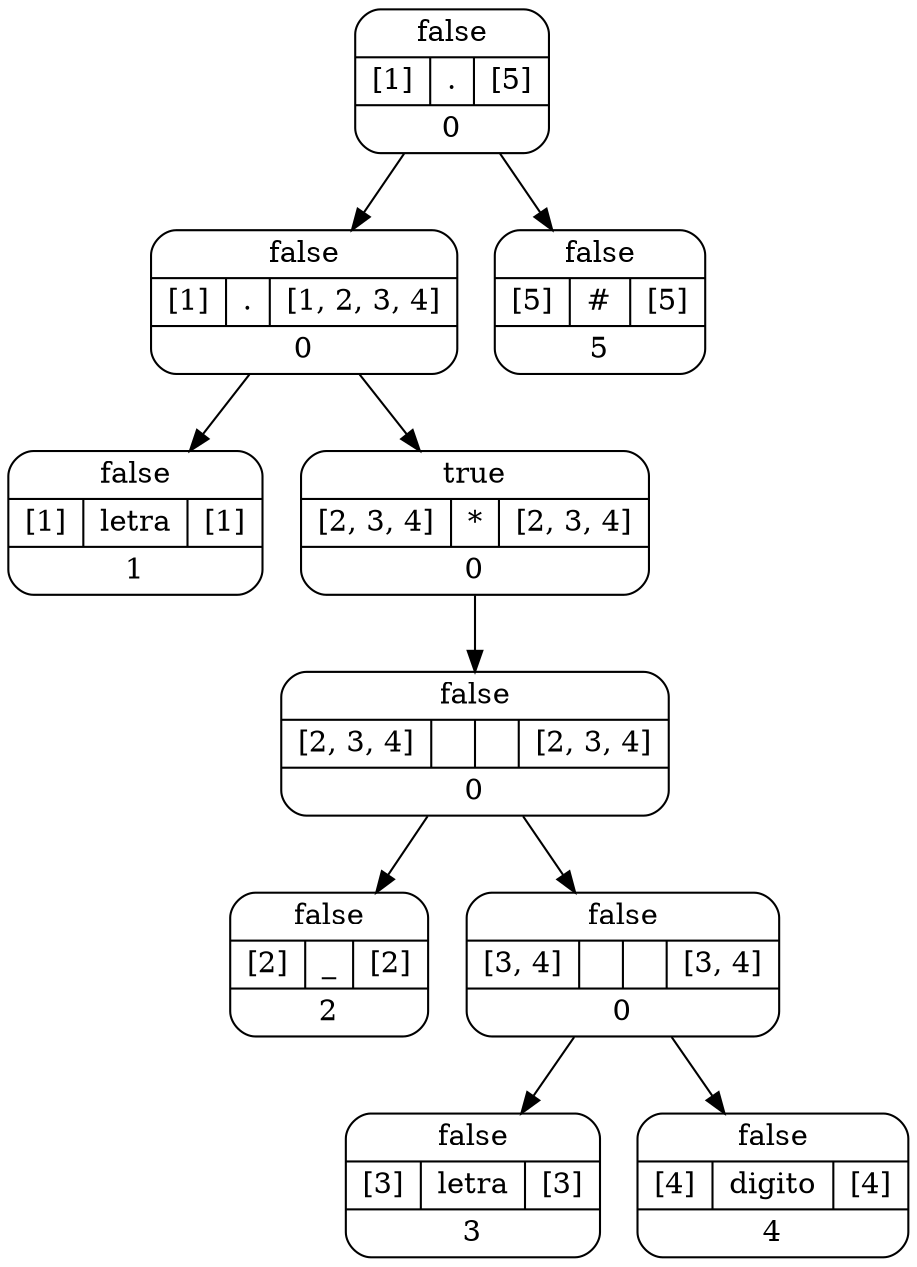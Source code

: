 digraph Arbol_Sintactico{

 node[style=rounded shape=record]
node0[label = "{false|{[1]|.|[5]}|0}"];
node0 -> node00
node00[label = "{false|{[1]|.|[1, 2, 3, 4]}|0}"];
node00 -> node000
node000[label = "{false|{[1]|letra|[1]}|1}"];
node00 -> node001
node001[label = "{true|{[2, 3, 4]|*|[2, 3, 4]}|0}"];
node001 -> node0010
node0010[label = "{false|{[2, 3, 4]|||[2, 3, 4]}|0}"];
node0010 -> node00100
node00100[label = "{false|{[2]|_|[2]}|2}"];
node0010 -> node00101
node00101[label = "{false|{[3, 4]|||[3, 4]}|0}"];
node00101 -> node001010
node001010[label = "{false|{[3]|letra|[3]}|3}"];
node00101 -> node001011
node001011[label = "{false|{[4]|digito|[4]}|4}"];
node0 -> node01
node01[label = "{false|{[5]|#|[5]}|5}"];


}
